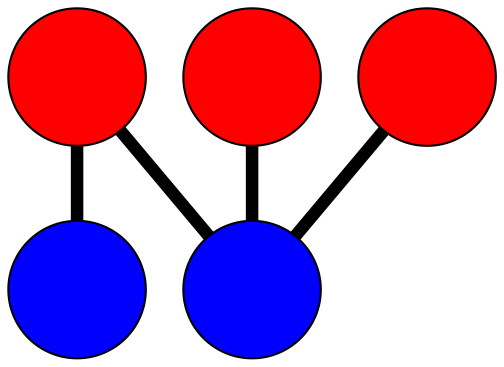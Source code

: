 graph G {
	graph [bb="-176.29,-136.74,140.48,84.008",
		overlap=false,
		sep=0.0,
		splines=true
	];
	node [color=black,
		fixedsize=true,
		fontname="Latin Modern Math",
		fontsize=42,
		height=.92,
		label="\N",
		penwidth=1,
		shape=circle,
		width=.92
	];
	edge [color=black,
		penwidth=6,
		style=bold
	];
	0	 [fillcolor=red,
		height=0.91667,
		label="",
		pos="-57.809,16.411",
		style=filled,
		width=0.91667];
	3	 [fillcolor=blue,
		height=0.91667,
		label="",
		pos="-143.29,47.319",
		style=filled,
		width=0.91667];
	0 -- 3	 [pos="-89.153,27.745 -96.682,30.467 -104.72,33.373 -112.23,36.09"];
	4	 [fillcolor=blue,
		height=0.91667,
		label="",
		pos="33.474,-10.994",
		style=filled,
		width=0.91667];
	0 -- 4	 [pos="-26.139,6.9033 -17.076,4.1825 -7.1999,1.2175 1.8597,-1.5024"];
	1	 [fillcolor=red,
		height=0.91667,
		label="",
		pos="107.48,51.008",
		style=filled,
		width=0.91667];
	1 -- 4	 [pos="82.012,29.671 74.653,23.506 66.618,16.774 59.241,10.594"];
	2	 [fillcolor=red,
		height=0.91667,
		label="",
		pos="60.143,-103.74",
		style=filled,
		width=0.91667];
	2 -- 4	 [pos="50.965,-71.825 48.283,-62.497 45.352,-52.303 42.669,-42.972"];
}
